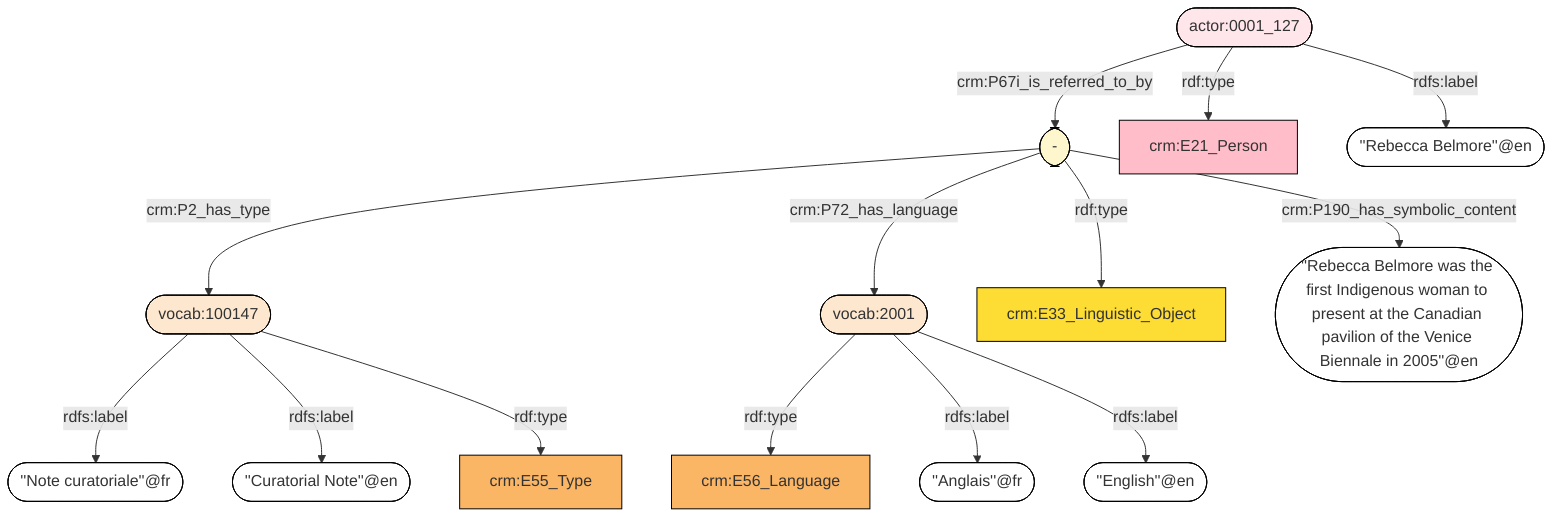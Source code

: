 flowchart TD
classDef Literal fill:#ffffff,stroke:#000000;
classDef Literal_URI fill:,stroke:;
classDef E1_CRM_Entity fill:#ffffff,stroke:#000000;
classDef E1_CRM_Entity_URI fill:#ffffff,stroke:#000000;
classDef E2_Temporal_Entity fill:#82c3ec,stroke:#000000;
classDef E2_Temporal_Entity_URI fill:#d2e9f9,stroke:#000000;
classDef E55_Type fill:#fab565,stroke:#000000;
classDef E55_Type_URI fill:#fde7ce,stroke:#000000;
classDef E52_Time-Span fill:#86bcc8,stroke:#000000;
classDef E52_Time-Span_URI fill:#dcebef,stroke:#000000;
classDef E41_Appellation fill:#fef3ba,stroke:#000000;
classDef E41_Appellation_URI fill:#fffae6,stroke:#000000;
classDef E53_Place fill:#94cc7d,stroke:#000000;
classDef E53_Place_URI fill:#e1f1da,stroke:#000000;
classDef E77_Persistent_Item fill:#ffffff,stroke:#000000;
classDef E77_Persistent_Item_URI fill:#ffffff,stroke:#000000;
classDef E28_Conceptual_Object fill:#fddc34,stroke:#000000;
classDef E28_Conceptual_Object_URI fill:#fef6cd,stroke:#000000;
classDef E18_Physical_Thing fill:#e1ba9c,stroke:#000000;
classDef E18_Physical_Thing_URI fill:#f3e5d8,stroke:#000000;
classDef E39_Actor fill:#ffbdca,stroke:#000000;
classDef E39_Actor_URI fill:#ffe6eb,stroke:#000000;
classDef PC0_Typed_CRM_Property fill:#cc80ff,stroke:#000000;
classDef PC0_Typed_CRM_Property_URI fill:#ebccff,stroke:#000000;
classDef Multi fill:#cccccc,stroke:#000000;
classDef Multi_URI fill:#cccccc,stroke:#000000;
0(["vocab:2001"]):::E55_Type_URI -->|rdf:type| 1["crm:E56_Language"]:::E55_Type
2(["vocab:100147"]) -->|rdfs:label| 3(["''Note curatoriale''@fr"]):::Literal
2(["vocab:100147"]) -->|rdfs:label| 4(["''Curatorial Note''@en"]):::Literal
5(["-"]) -->|crm:P2_has_type| 2(["vocab:100147"])
5(["-"]):::E28_Conceptual_Object_URI -->|rdf:type| 6["crm:E33_Linguistic_Object"]:::E28_Conceptual_Object
7(["actor:0001_127"]):::E39_Actor_URI -->|rdf:type| 8["crm:E21_Person"]:::E39_Actor
7(["actor:0001_127"]) -->|crm:P67i_is_referred_to_by| 5(["-"])
0(["vocab:2001"]) -->|rdfs:label| 9(["''Anglais''@fr"]):::Literal
7(["actor:0001_127"]) -->|rdfs:label| 10(["''Rebecca Belmore''@en"]):::Literal
5(["-"]) -->|crm:P72_has_language| 0(["vocab:2001"])
2(["vocab:100147"]):::E55_Type_URI -->|rdf:type| 11["crm:E55_Type"]:::E55_Type
0(["vocab:2001"]) -->|rdfs:label| 12(["''English''@en"]):::Literal
5(["-"]) -->|crm:P190_has_symbolic_content| 13(["''Rebecca Belmore was the first Indigenous woman to present at the Canadian pavilion of the Venice Biennale in 2005''@en"]):::Literal